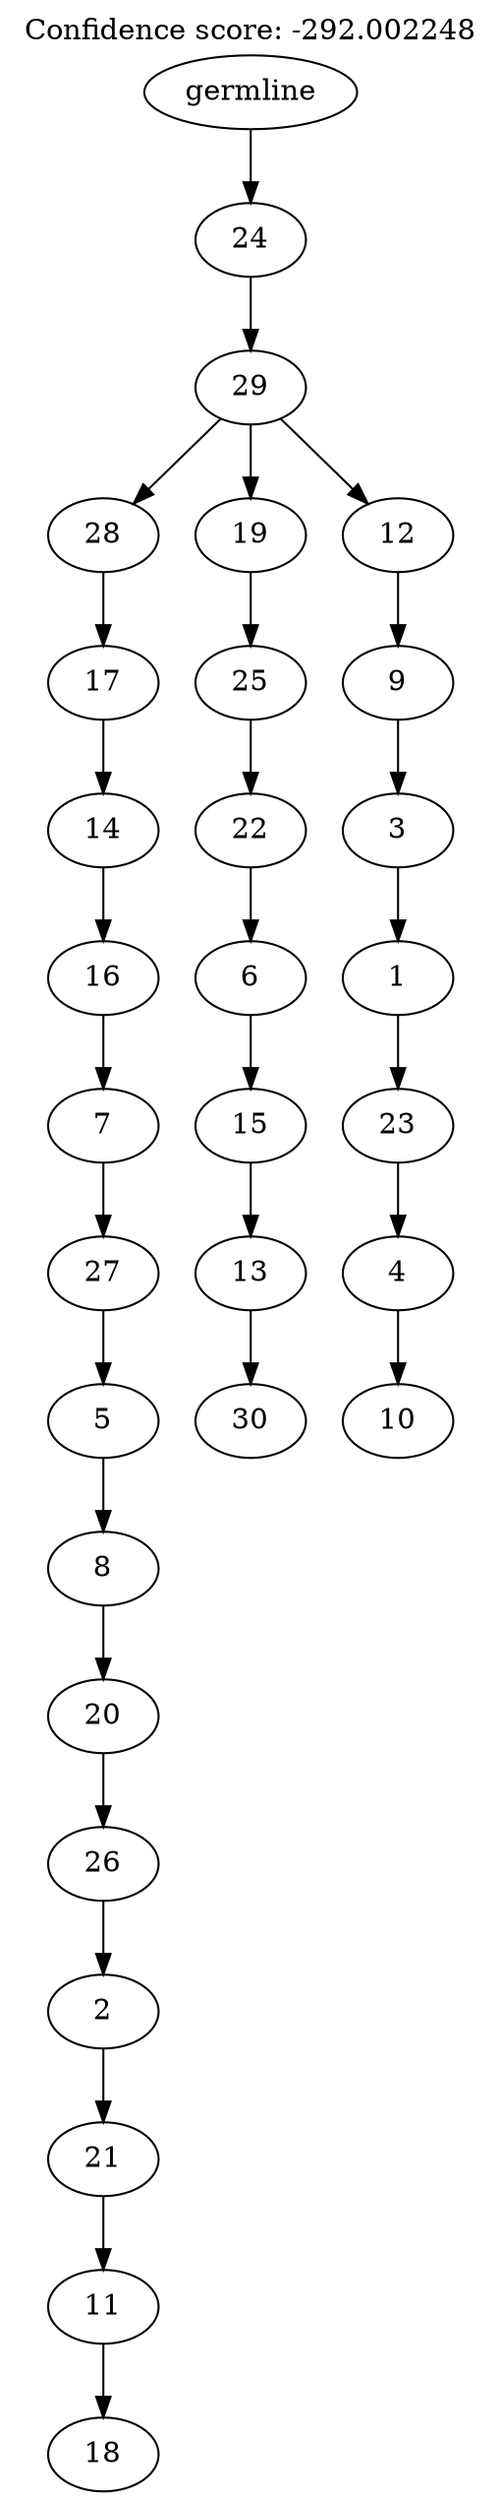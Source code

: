 digraph g {
	"29" -> "30";
	"30" [label="18"];
	"28" -> "29";
	"29" [label="11"];
	"27" -> "28";
	"28" [label="21"];
	"26" -> "27";
	"27" [label="2"];
	"25" -> "26";
	"26" [label="26"];
	"24" -> "25";
	"25" [label="20"];
	"23" -> "24";
	"24" [label="8"];
	"22" -> "23";
	"23" [label="5"];
	"21" -> "22";
	"22" [label="27"];
	"20" -> "21";
	"21" [label="7"];
	"19" -> "20";
	"20" [label="16"];
	"18" -> "19";
	"19" [label="14"];
	"17" -> "18";
	"18" [label="17"];
	"15" -> "16";
	"16" [label="30"];
	"14" -> "15";
	"15" [label="13"];
	"13" -> "14";
	"14" [label="15"];
	"12" -> "13";
	"13" [label="6"];
	"11" -> "12";
	"12" [label="22"];
	"10" -> "11";
	"11" [label="25"];
	"8" -> "9";
	"9" [label="10"];
	"7" -> "8";
	"8" [label="4"];
	"6" -> "7";
	"7" [label="23"];
	"5" -> "6";
	"6" [label="1"];
	"4" -> "5";
	"5" [label="3"];
	"3" -> "4";
	"4" [label="9"];
	"2" -> "3";
	"3" [label="12"];
	"2" -> "10";
	"10" [label="19"];
	"2" -> "17";
	"17" [label="28"];
	"1" -> "2";
	"2" [label="29"];
	"0" -> "1";
	"1" [label="24"];
	"0" [label="germline"];
	labelloc="t";
	label="Confidence score: -292.002248";
}
